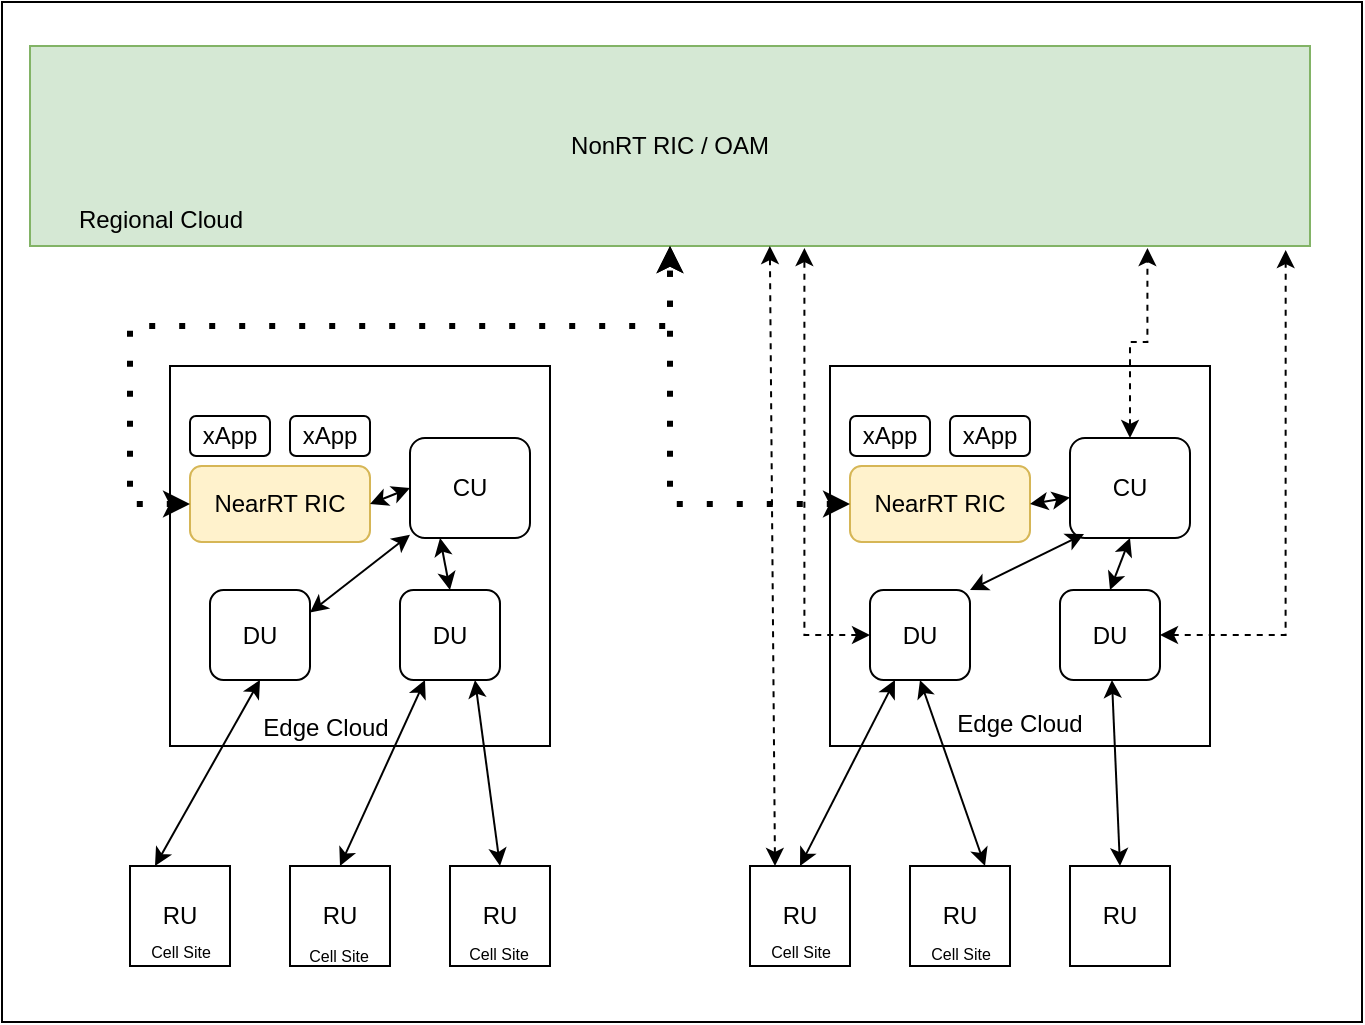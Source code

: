 <mxfile version="21.7.5" type="device">
  <diagram name="Page-1" id="EMl_EYVCzf8fT-FiKfYn">
    <mxGraphModel dx="1434" dy="843" grid="1" gridSize="10" guides="1" tooltips="1" connect="1" arrows="1" fold="1" page="1" pageScale="1" pageWidth="827" pageHeight="1169" math="0" shadow="0">
      <root>
        <mxCell id="0" />
        <mxCell id="1" parent="0" />
        <mxCell id="_V5pevZy3DnA9DBT0Rbr-96" value="" style="group" vertex="1" connectable="0" parent="1">
          <mxGeometry x="56" y="268" width="680" height="510" as="geometry" />
        </mxCell>
        <mxCell id="_V5pevZy3DnA9DBT0Rbr-95" value="" style="rounded=0;whiteSpace=wrap;html=1;" vertex="1" parent="_V5pevZy3DnA9DBT0Rbr-96">
          <mxGeometry width="680" height="510" as="geometry" />
        </mxCell>
        <mxCell id="_V5pevZy3DnA9DBT0Rbr-1" value="NonRT RIC / OAM" style="rounded=0;whiteSpace=wrap;html=1;fillColor=#d5e8d4;strokeColor=#82b366;" vertex="1" parent="_V5pevZy3DnA9DBT0Rbr-96">
          <mxGeometry x="14" y="22" width="640" height="100" as="geometry" />
        </mxCell>
        <mxCell id="_V5pevZy3DnA9DBT0Rbr-4" value="RU" style="whiteSpace=wrap;html=1;aspect=fixed;" vertex="1" parent="_V5pevZy3DnA9DBT0Rbr-96">
          <mxGeometry x="64" y="432" width="50" height="50" as="geometry" />
        </mxCell>
        <mxCell id="_V5pevZy3DnA9DBT0Rbr-5" value="RU" style="whiteSpace=wrap;html=1;aspect=fixed;" vertex="1" parent="_V5pevZy3DnA9DBT0Rbr-96">
          <mxGeometry x="144" y="432" width="50" height="50" as="geometry" />
        </mxCell>
        <mxCell id="_V5pevZy3DnA9DBT0Rbr-6" value="RU" style="whiteSpace=wrap;html=1;aspect=fixed;" vertex="1" parent="_V5pevZy3DnA9DBT0Rbr-96">
          <mxGeometry x="224" y="432" width="50" height="50" as="geometry" />
        </mxCell>
        <mxCell id="_V5pevZy3DnA9DBT0Rbr-8" value="RU" style="whiteSpace=wrap;html=1;aspect=fixed;" vertex="1" parent="_V5pevZy3DnA9DBT0Rbr-96">
          <mxGeometry x="374" y="432" width="50" height="50" as="geometry" />
        </mxCell>
        <mxCell id="_V5pevZy3DnA9DBT0Rbr-9" value="RU" style="whiteSpace=wrap;html=1;aspect=fixed;" vertex="1" parent="_V5pevZy3DnA9DBT0Rbr-96">
          <mxGeometry x="454" y="432" width="50" height="50" as="geometry" />
        </mxCell>
        <mxCell id="_V5pevZy3DnA9DBT0Rbr-10" value="RU" style="whiteSpace=wrap;html=1;aspect=fixed;" vertex="1" parent="_V5pevZy3DnA9DBT0Rbr-96">
          <mxGeometry x="534" y="432" width="50" height="50" as="geometry" />
        </mxCell>
        <mxCell id="_V5pevZy3DnA9DBT0Rbr-35" value="" style="group" vertex="1" connectable="0" parent="_V5pevZy3DnA9DBT0Rbr-96">
          <mxGeometry x="84" y="182" width="190" height="190" as="geometry" />
        </mxCell>
        <mxCell id="_V5pevZy3DnA9DBT0Rbr-2" value="" style="whiteSpace=wrap;html=1;aspect=fixed;" vertex="1" parent="_V5pevZy3DnA9DBT0Rbr-35">
          <mxGeometry width="190" height="190" as="geometry" />
        </mxCell>
        <mxCell id="_V5pevZy3DnA9DBT0Rbr-12" value="NearRT RIC" style="rounded=1;whiteSpace=wrap;html=1;fillColor=#fff2cc;strokeColor=#d6b656;" vertex="1" parent="_V5pevZy3DnA9DBT0Rbr-35">
          <mxGeometry x="10" y="50" width="90" height="38" as="geometry" />
        </mxCell>
        <mxCell id="_V5pevZy3DnA9DBT0Rbr-14" value="DU" style="rounded=1;whiteSpace=wrap;html=1;" vertex="1" parent="_V5pevZy3DnA9DBT0Rbr-35">
          <mxGeometry x="20" y="112" width="50" height="45" as="geometry" />
        </mxCell>
        <mxCell id="_V5pevZy3DnA9DBT0Rbr-15" value="DU" style="rounded=1;whiteSpace=wrap;html=1;" vertex="1" parent="_V5pevZy3DnA9DBT0Rbr-35">
          <mxGeometry x="115" y="112" width="50" height="45" as="geometry" />
        </mxCell>
        <mxCell id="_V5pevZy3DnA9DBT0Rbr-22" value="CU" style="rounded=1;whiteSpace=wrap;html=1;" vertex="1" parent="_V5pevZy3DnA9DBT0Rbr-35">
          <mxGeometry x="120" y="36" width="60" height="50" as="geometry" />
        </mxCell>
        <mxCell id="_V5pevZy3DnA9DBT0Rbr-30" style="edgeStyle=orthogonalEdgeStyle;rounded=0;orthogonalLoop=1;jettySize=auto;html=1;exitX=0.5;exitY=1;exitDx=0;exitDy=0;" edge="1" parent="_V5pevZy3DnA9DBT0Rbr-35" source="_V5pevZy3DnA9DBT0Rbr-12" target="_V5pevZy3DnA9DBT0Rbr-12">
          <mxGeometry relative="1" as="geometry" />
        </mxCell>
        <mxCell id="_V5pevZy3DnA9DBT0Rbr-31" value="xApp" style="rounded=1;whiteSpace=wrap;html=1;" vertex="1" parent="_V5pevZy3DnA9DBT0Rbr-35">
          <mxGeometry x="10" y="25" width="40" height="20" as="geometry" />
        </mxCell>
        <mxCell id="_V5pevZy3DnA9DBT0Rbr-32" value="xApp" style="rounded=1;whiteSpace=wrap;html=1;" vertex="1" parent="_V5pevZy3DnA9DBT0Rbr-35">
          <mxGeometry x="60" y="25" width="40" height="20" as="geometry" />
        </mxCell>
        <mxCell id="_V5pevZy3DnA9DBT0Rbr-46" value="Edge Cloud" style="text;html=1;strokeColor=none;fillColor=none;align=center;verticalAlign=middle;whiteSpace=wrap;rounded=0;" vertex="1" parent="_V5pevZy3DnA9DBT0Rbr-35">
          <mxGeometry x="38" y="166" width="80" height="30" as="geometry" />
        </mxCell>
        <mxCell id="_V5pevZy3DnA9DBT0Rbr-81" value="" style="endArrow=classic;startArrow=classic;html=1;rounded=0;exitX=1;exitY=0.25;exitDx=0;exitDy=0;" edge="1" parent="_V5pevZy3DnA9DBT0Rbr-35" source="_V5pevZy3DnA9DBT0Rbr-14" target="_V5pevZy3DnA9DBT0Rbr-22">
          <mxGeometry width="50" height="50" relative="1" as="geometry">
            <mxPoint x="250" y="10" as="sourcePoint" />
            <mxPoint x="300" y="-40" as="targetPoint" />
          </mxGeometry>
        </mxCell>
        <mxCell id="_V5pevZy3DnA9DBT0Rbr-83" value="" style="endArrow=classic;startArrow=classic;html=1;rounded=0;exitX=0.5;exitY=0;exitDx=0;exitDy=0;entryX=0.25;entryY=1;entryDx=0;entryDy=0;" edge="1" parent="_V5pevZy3DnA9DBT0Rbr-35" source="_V5pevZy3DnA9DBT0Rbr-15" target="_V5pevZy3DnA9DBT0Rbr-22">
          <mxGeometry width="50" height="50" relative="1" as="geometry">
            <mxPoint x="250" y="10" as="sourcePoint" />
            <mxPoint x="300" y="-40" as="targetPoint" />
          </mxGeometry>
        </mxCell>
        <mxCell id="_V5pevZy3DnA9DBT0Rbr-87" value="" style="endArrow=classic;startArrow=classic;html=1;rounded=0;exitX=1;exitY=0.5;exitDx=0;exitDy=0;entryX=0;entryY=0.5;entryDx=0;entryDy=0;" edge="1" parent="_V5pevZy3DnA9DBT0Rbr-35" source="_V5pevZy3DnA9DBT0Rbr-12" target="_V5pevZy3DnA9DBT0Rbr-22">
          <mxGeometry width="50" height="50" relative="1" as="geometry">
            <mxPoint x="250" y="10" as="sourcePoint" />
            <mxPoint x="300" y="-40" as="targetPoint" />
          </mxGeometry>
        </mxCell>
        <mxCell id="_V5pevZy3DnA9DBT0Rbr-36" value="" style="group" vertex="1" connectable="0" parent="_V5pevZy3DnA9DBT0Rbr-96">
          <mxGeometry x="414" y="182" width="190" height="190" as="geometry" />
        </mxCell>
        <mxCell id="_V5pevZy3DnA9DBT0Rbr-37" value="" style="whiteSpace=wrap;html=1;aspect=fixed;" vertex="1" parent="_V5pevZy3DnA9DBT0Rbr-36">
          <mxGeometry width="190" height="190" as="geometry" />
        </mxCell>
        <mxCell id="_V5pevZy3DnA9DBT0Rbr-38" value="NearRT RIC" style="rounded=1;whiteSpace=wrap;html=1;fillColor=#fff2cc;strokeColor=#d6b656;" vertex="1" parent="_V5pevZy3DnA9DBT0Rbr-36">
          <mxGeometry x="10" y="50" width="90" height="38" as="geometry" />
        </mxCell>
        <mxCell id="_V5pevZy3DnA9DBT0Rbr-39" value="DU" style="rounded=1;whiteSpace=wrap;html=1;" vertex="1" parent="_V5pevZy3DnA9DBT0Rbr-36">
          <mxGeometry x="20" y="112" width="50" height="45" as="geometry" />
        </mxCell>
        <mxCell id="_V5pevZy3DnA9DBT0Rbr-40" value="DU" style="rounded=1;whiteSpace=wrap;html=1;" vertex="1" parent="_V5pevZy3DnA9DBT0Rbr-36">
          <mxGeometry x="115" y="112" width="50" height="45" as="geometry" />
        </mxCell>
        <mxCell id="_V5pevZy3DnA9DBT0Rbr-41" value="CU" style="rounded=1;whiteSpace=wrap;html=1;" vertex="1" parent="_V5pevZy3DnA9DBT0Rbr-36">
          <mxGeometry x="120" y="36" width="60" height="50" as="geometry" />
        </mxCell>
        <mxCell id="_V5pevZy3DnA9DBT0Rbr-42" style="edgeStyle=orthogonalEdgeStyle;rounded=0;orthogonalLoop=1;jettySize=auto;html=1;exitX=0.5;exitY=1;exitDx=0;exitDy=0;" edge="1" parent="_V5pevZy3DnA9DBT0Rbr-36" source="_V5pevZy3DnA9DBT0Rbr-38" target="_V5pevZy3DnA9DBT0Rbr-38">
          <mxGeometry relative="1" as="geometry" />
        </mxCell>
        <mxCell id="_V5pevZy3DnA9DBT0Rbr-43" value="xApp" style="rounded=1;whiteSpace=wrap;html=1;" vertex="1" parent="_V5pevZy3DnA9DBT0Rbr-36">
          <mxGeometry x="10" y="25" width="40" height="20" as="geometry" />
        </mxCell>
        <mxCell id="_V5pevZy3DnA9DBT0Rbr-44" value="xApp" style="rounded=1;whiteSpace=wrap;html=1;" vertex="1" parent="_V5pevZy3DnA9DBT0Rbr-36">
          <mxGeometry x="60" y="25" width="40" height="20" as="geometry" />
        </mxCell>
        <mxCell id="_V5pevZy3DnA9DBT0Rbr-45" value="Edge Cloud" style="text;html=1;strokeColor=none;fillColor=none;align=center;verticalAlign=middle;whiteSpace=wrap;rounded=0;" vertex="1" parent="_V5pevZy3DnA9DBT0Rbr-36">
          <mxGeometry x="55" y="164" width="80" height="30" as="geometry" />
        </mxCell>
        <mxCell id="_V5pevZy3DnA9DBT0Rbr-84" value="" style="endArrow=classic;startArrow=classic;html=1;rounded=0;exitX=1;exitY=0;exitDx=0;exitDy=0;entryX=0.117;entryY=0.96;entryDx=0;entryDy=0;entryPerimeter=0;" edge="1" parent="_V5pevZy3DnA9DBT0Rbr-36" source="_V5pevZy3DnA9DBT0Rbr-39" target="_V5pevZy3DnA9DBT0Rbr-41">
          <mxGeometry width="50" height="50" relative="1" as="geometry">
            <mxPoint x="-80" y="10" as="sourcePoint" />
            <mxPoint x="-30" y="-40" as="targetPoint" />
          </mxGeometry>
        </mxCell>
        <mxCell id="_V5pevZy3DnA9DBT0Rbr-86" value="" style="endArrow=classic;startArrow=classic;html=1;rounded=0;exitX=0.5;exitY=0;exitDx=0;exitDy=0;entryX=0.5;entryY=1;entryDx=0;entryDy=0;" edge="1" parent="_V5pevZy3DnA9DBT0Rbr-36" source="_V5pevZy3DnA9DBT0Rbr-40" target="_V5pevZy3DnA9DBT0Rbr-41">
          <mxGeometry width="50" height="50" relative="1" as="geometry">
            <mxPoint x="-80" y="10" as="sourcePoint" />
            <mxPoint x="-30" y="-40" as="targetPoint" />
          </mxGeometry>
        </mxCell>
        <mxCell id="_V5pevZy3DnA9DBT0Rbr-90" value="" style="endArrow=classic;startArrow=classic;html=1;rounded=0;exitX=1;exitY=0.5;exitDx=0;exitDy=0;" edge="1" parent="_V5pevZy3DnA9DBT0Rbr-36" source="_V5pevZy3DnA9DBT0Rbr-38" target="_V5pevZy3DnA9DBT0Rbr-41">
          <mxGeometry width="50" height="50" relative="1" as="geometry">
            <mxPoint x="-80" y="10" as="sourcePoint" />
            <mxPoint x="-30" y="-40" as="targetPoint" />
          </mxGeometry>
        </mxCell>
        <mxCell id="_V5pevZy3DnA9DBT0Rbr-67" value="Regional Cloud" style="text;html=1;align=center;verticalAlign=middle;resizable=0;points=[];autosize=1;strokeColor=none;fillColor=none;" vertex="1" parent="_V5pevZy3DnA9DBT0Rbr-96">
          <mxGeometry x="24" y="94" width="110" height="30" as="geometry" />
        </mxCell>
        <mxCell id="_V5pevZy3DnA9DBT0Rbr-68" value="&lt;font style=&quot;font-size: 8px;&quot;&gt;Cell Site&lt;/font&gt;" style="text;html=1;align=center;verticalAlign=middle;resizable=0;points=[];autosize=1;strokeColor=none;fillColor=none;" vertex="1" parent="_V5pevZy3DnA9DBT0Rbr-96">
          <mxGeometry x="64" y="459" width="50" height="30" as="geometry" />
        </mxCell>
        <mxCell id="_V5pevZy3DnA9DBT0Rbr-69" value="&lt;font style=&quot;font-size: 8px;&quot;&gt;Cell Site&lt;/font&gt;" style="text;html=1;align=center;verticalAlign=middle;resizable=0;points=[];autosize=1;strokeColor=none;fillColor=none;" vertex="1" parent="_V5pevZy3DnA9DBT0Rbr-96">
          <mxGeometry x="143" y="461" width="50" height="30" as="geometry" />
        </mxCell>
        <mxCell id="_V5pevZy3DnA9DBT0Rbr-70" value="&lt;font style=&quot;font-size: 8px;&quot;&gt;Cell Site&lt;/font&gt;" style="text;html=1;align=center;verticalAlign=middle;resizable=0;points=[];autosize=1;strokeColor=none;fillColor=none;" vertex="1" parent="_V5pevZy3DnA9DBT0Rbr-96">
          <mxGeometry x="223" y="460" width="50" height="30" as="geometry" />
        </mxCell>
        <mxCell id="_V5pevZy3DnA9DBT0Rbr-71" value="&lt;font style=&quot;font-size: 8px;&quot;&gt;Cell Site&lt;/font&gt;" style="text;html=1;align=center;verticalAlign=middle;resizable=0;points=[];autosize=1;strokeColor=none;fillColor=none;" vertex="1" parent="_V5pevZy3DnA9DBT0Rbr-96">
          <mxGeometry x="374" y="459" width="50" height="30" as="geometry" />
        </mxCell>
        <mxCell id="_V5pevZy3DnA9DBT0Rbr-72" value="&lt;font style=&quot;font-size: 8px;&quot;&gt;Cell Site&lt;/font&gt;" style="text;html=1;align=center;verticalAlign=middle;resizable=0;points=[];autosize=1;strokeColor=none;fillColor=none;" vertex="1" parent="_V5pevZy3DnA9DBT0Rbr-96">
          <mxGeometry x="454" y="460" width="50" height="30" as="geometry" />
        </mxCell>
        <mxCell id="_V5pevZy3DnA9DBT0Rbr-74" value="" style="endArrow=classic;html=1;rounded=0;exitX=0.5;exitY=0;exitDx=0;exitDy=0;startArrow=classic;startFill=1;entryX=0.75;entryY=1;entryDx=0;entryDy=0;" edge="1" parent="_V5pevZy3DnA9DBT0Rbr-96" source="_V5pevZy3DnA9DBT0Rbr-6" target="_V5pevZy3DnA9DBT0Rbr-15">
          <mxGeometry width="50" height="50" relative="1" as="geometry">
            <mxPoint x="334" y="192" as="sourcePoint" />
            <mxPoint x="384" y="142" as="targetPoint" />
          </mxGeometry>
        </mxCell>
        <mxCell id="_V5pevZy3DnA9DBT0Rbr-75" value="" style="endArrow=classic;html=1;rounded=0;exitX=0.5;exitY=0;exitDx=0;exitDy=0;entryX=0.25;entryY=1;entryDx=0;entryDy=0;startArrow=classic;startFill=1;" edge="1" parent="_V5pevZy3DnA9DBT0Rbr-96" source="_V5pevZy3DnA9DBT0Rbr-5" target="_V5pevZy3DnA9DBT0Rbr-15">
          <mxGeometry width="50" height="50" relative="1" as="geometry">
            <mxPoint x="259" y="442" as="sourcePoint" />
            <mxPoint x="234" y="349" as="targetPoint" />
          </mxGeometry>
        </mxCell>
        <mxCell id="_V5pevZy3DnA9DBT0Rbr-77" value="" style="endArrow=classic;startArrow=classic;html=1;rounded=0;exitX=0.25;exitY=0;exitDx=0;exitDy=0;entryX=0.5;entryY=1;entryDx=0;entryDy=0;" edge="1" parent="_V5pevZy3DnA9DBT0Rbr-96" source="_V5pevZy3DnA9DBT0Rbr-4" target="_V5pevZy3DnA9DBT0Rbr-14">
          <mxGeometry width="50" height="50" relative="1" as="geometry">
            <mxPoint x="84" y="422" as="sourcePoint" />
            <mxPoint x="134" y="372" as="targetPoint" />
          </mxGeometry>
        </mxCell>
        <mxCell id="_V5pevZy3DnA9DBT0Rbr-78" value="" style="endArrow=classic;startArrow=classic;html=1;rounded=0;exitX=0.5;exitY=0;exitDx=0;exitDy=0;entryX=0.25;entryY=1;entryDx=0;entryDy=0;" edge="1" parent="_V5pevZy3DnA9DBT0Rbr-96" source="_V5pevZy3DnA9DBT0Rbr-8" target="_V5pevZy3DnA9DBT0Rbr-39">
          <mxGeometry width="50" height="50" relative="1" as="geometry">
            <mxPoint x="334" y="192" as="sourcePoint" />
            <mxPoint x="384" y="142" as="targetPoint" />
          </mxGeometry>
        </mxCell>
        <mxCell id="_V5pevZy3DnA9DBT0Rbr-79" value="" style="endArrow=classic;startArrow=classic;html=1;rounded=0;entryX=0.75;entryY=0;entryDx=0;entryDy=0;exitX=0.5;exitY=1;exitDx=0;exitDy=0;" edge="1" parent="_V5pevZy3DnA9DBT0Rbr-96" source="_V5pevZy3DnA9DBT0Rbr-39" target="_V5pevZy3DnA9DBT0Rbr-9">
          <mxGeometry width="50" height="50" relative="1" as="geometry">
            <mxPoint x="334" y="192" as="sourcePoint" />
            <mxPoint x="384" y="142" as="targetPoint" />
          </mxGeometry>
        </mxCell>
        <mxCell id="_V5pevZy3DnA9DBT0Rbr-80" value="" style="endArrow=classic;startArrow=classic;html=1;rounded=0;entryX=0.5;entryY=0;entryDx=0;entryDy=0;" edge="1" parent="_V5pevZy3DnA9DBT0Rbr-96" source="_V5pevZy3DnA9DBT0Rbr-40" target="_V5pevZy3DnA9DBT0Rbr-10">
          <mxGeometry width="50" height="50" relative="1" as="geometry">
            <mxPoint x="334" y="192" as="sourcePoint" />
            <mxPoint x="384" y="142" as="targetPoint" />
          </mxGeometry>
        </mxCell>
        <mxCell id="_V5pevZy3DnA9DBT0Rbr-91" value="" style="endArrow=classic;startArrow=classic;html=1;rounded=0;exitX=0.25;exitY=0;exitDx=0;exitDy=0;entryX=0.578;entryY=1;entryDx=0;entryDy=0;entryPerimeter=0;dashed=1;" edge="1" parent="_V5pevZy3DnA9DBT0Rbr-96" source="_V5pevZy3DnA9DBT0Rbr-8" target="_V5pevZy3DnA9DBT0Rbr-1">
          <mxGeometry width="50" height="50" relative="1" as="geometry">
            <mxPoint x="334" y="192" as="sourcePoint" />
            <mxPoint x="384" y="142" as="targetPoint" />
          </mxGeometry>
        </mxCell>
        <mxCell id="_V5pevZy3DnA9DBT0Rbr-92" style="edgeStyle=orthogonalEdgeStyle;rounded=0;orthogonalLoop=1;jettySize=auto;html=1;exitX=0;exitY=0.5;exitDx=0;exitDy=0;entryX=0.605;entryY=1.01;entryDx=0;entryDy=0;entryPerimeter=0;dashed=1;startArrow=classic;startFill=1;" edge="1" parent="_V5pevZy3DnA9DBT0Rbr-96" source="_V5pevZy3DnA9DBT0Rbr-39" target="_V5pevZy3DnA9DBT0Rbr-1">
          <mxGeometry relative="1" as="geometry" />
        </mxCell>
        <mxCell id="_V5pevZy3DnA9DBT0Rbr-93" style="edgeStyle=orthogonalEdgeStyle;rounded=0;orthogonalLoop=1;jettySize=auto;html=1;exitX=1;exitY=0.5;exitDx=0;exitDy=0;entryX=0.981;entryY=1.02;entryDx=0;entryDy=0;entryPerimeter=0;dashed=1;startArrow=classic;startFill=1;" edge="1" parent="_V5pevZy3DnA9DBT0Rbr-96" source="_V5pevZy3DnA9DBT0Rbr-40" target="_V5pevZy3DnA9DBT0Rbr-1">
          <mxGeometry relative="1" as="geometry">
            <Array as="points">
              <mxPoint x="642" y="317" />
            </Array>
          </mxGeometry>
        </mxCell>
        <mxCell id="_V5pevZy3DnA9DBT0Rbr-94" style="edgeStyle=orthogonalEdgeStyle;rounded=0;orthogonalLoop=1;jettySize=auto;html=1;exitX=0.5;exitY=0;exitDx=0;exitDy=0;entryX=0.873;entryY=1.01;entryDx=0;entryDy=0;entryPerimeter=0;dashed=1;startArrow=classic;startFill=1;" edge="1" parent="_V5pevZy3DnA9DBT0Rbr-96" source="_V5pevZy3DnA9DBT0Rbr-41" target="_V5pevZy3DnA9DBT0Rbr-1">
          <mxGeometry relative="1" as="geometry" />
        </mxCell>
        <mxCell id="_V5pevZy3DnA9DBT0Rbr-97" style="edgeStyle=orthogonalEdgeStyle;rounded=0;orthogonalLoop=1;jettySize=auto;html=1;exitX=0;exitY=0.5;exitDx=0;exitDy=0;dashed=1;dashPattern=1 4;startArrow=classic;startFill=1;strokeWidth=3;endSize=4;startSize=4;" edge="1" parent="_V5pevZy3DnA9DBT0Rbr-96" source="_V5pevZy3DnA9DBT0Rbr-38" target="_V5pevZy3DnA9DBT0Rbr-1">
          <mxGeometry relative="1" as="geometry" />
        </mxCell>
        <mxCell id="_V5pevZy3DnA9DBT0Rbr-101" style="edgeStyle=orthogonalEdgeStyle;rounded=0;orthogonalLoop=1;jettySize=auto;html=1;exitX=0;exitY=0.5;exitDx=0;exitDy=0;dashed=1;dashPattern=1 4;startArrow=classic;startFill=1;strokeWidth=3;endSize=4;startSize=4;entryX=0.5;entryY=1;entryDx=0;entryDy=0;" edge="1" parent="_V5pevZy3DnA9DBT0Rbr-96" source="_V5pevZy3DnA9DBT0Rbr-12" target="_V5pevZy3DnA9DBT0Rbr-1">
          <mxGeometry relative="1" as="geometry">
            <mxPoint x="434" y="261" as="sourcePoint" />
            <mxPoint x="344" y="132" as="targetPoint" />
            <Array as="points">
              <mxPoint x="64" y="251" />
              <mxPoint x="64" y="162" />
              <mxPoint x="334" y="162" />
            </Array>
          </mxGeometry>
        </mxCell>
      </root>
    </mxGraphModel>
  </diagram>
</mxfile>

